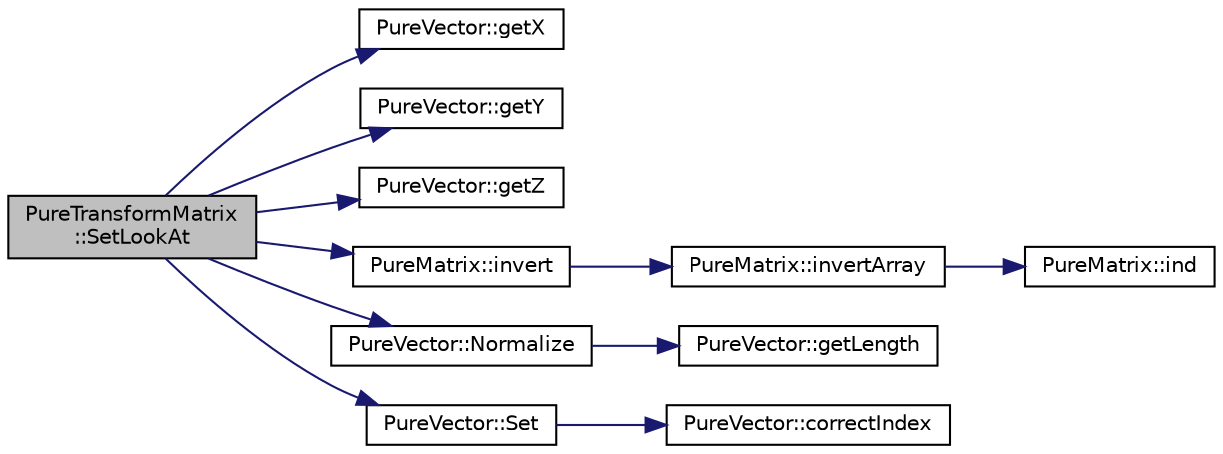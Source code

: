 digraph "PureTransformMatrix::SetLookAt"
{
 // LATEX_PDF_SIZE
  edge [fontname="Helvetica",fontsize="10",labelfontname="Helvetica",labelfontsize="10"];
  node [fontname="Helvetica",fontsize="10",shape=record];
  rankdir="LR";
  Node1 [label="PureTransformMatrix\l::SetLookAt",height=0.2,width=0.4,color="black", fillcolor="grey75", style="filled", fontcolor="black",tooltip="Sets the matrix to represent a view matrix in world coordinate system."];
  Node1 -> Node2 [color="midnightblue",fontsize="10",style="solid",fontname="Helvetica"];
  Node2 [label="PureVector::getX",height=0.2,width=0.4,color="black", fillcolor="white", style="filled",URL="$class_pure_vector.html#a1671b6f7232f6cacd5b25e2e0078caa8",tooltip="Gets the X-coordinate."];
  Node1 -> Node3 [color="midnightblue",fontsize="10",style="solid",fontname="Helvetica"];
  Node3 [label="PureVector::getY",height=0.2,width=0.4,color="black", fillcolor="white", style="filled",URL="$class_pure_vector.html#ad3f280e052c74e30635f16def6f3fdff",tooltip="Gets the Y-coordinate."];
  Node1 -> Node4 [color="midnightblue",fontsize="10",style="solid",fontname="Helvetica"];
  Node4 [label="PureVector::getZ",height=0.2,width=0.4,color="black", fillcolor="white", style="filled",URL="$class_pure_vector.html#a0c7e17a5a9297eeefe11ac08611f4339",tooltip="Gets the Z-coordinate."];
  Node1 -> Node5 [color="midnightblue",fontsize="10",style="solid",fontname="Helvetica"];
  Node5 [label="PureMatrix::invert",height=0.2,width=0.4,color="black", fillcolor="white", style="filled",URL="$class_pure_matrix.html#af03c29d350c327eb4d8268092fa2d52f",tooltip="Inverts the matrix."];
  Node5 -> Node6 [color="midnightblue",fontsize="10",style="solid",fontname="Helvetica"];
  Node6 [label="PureMatrix::invertArray",height=0.2,width=0.4,color="black", fillcolor="white", style="filled",URL="$class_pure_matrix.html#a73f4f8de4e43730af599a5f3c1eae1f3",tooltip="Treats the given array as a matrix and inverts it."];
  Node6 -> Node7 [color="midnightblue",fontsize="10",style="solid",fontname="Helvetica"];
  Node7 [label="PureMatrix::ind",height=0.2,width=0.4,color="black", fillcolor="white", style="filled",URL="$class_pure_matrix.html#aeb96ec1d85ab4cfa73e308badf95591a",tooltip="Returns index of cell in given row and column."];
  Node1 -> Node8 [color="midnightblue",fontsize="10",style="solid",fontname="Helvetica"];
  Node8 [label="PureVector::Normalize",height=0.2,width=0.4,color="black", fillcolor="white", style="filled",URL="$class_pure_vector.html#a011fd4f34f4a288519986fe51219c245",tooltip="Normalizes the coordinates."];
  Node8 -> Node9 [color="midnightblue",fontsize="10",style="solid",fontname="Helvetica"];
  Node9 [label="PureVector::getLength",height=0.2,width=0.4,color="black", fillcolor="white", style="filled",URL="$class_pure_vector.html#ab46a1c67a233f83d514d96194481f747",tooltip="Gets the length."];
  Node1 -> Node10 [color="midnightblue",fontsize="10",style="solid",fontname="Helvetica"];
  Node10 [label="PureVector::Set",height=0.2,width=0.4,color="black", fillcolor="white", style="filled",URL="$class_pure_vector.html#a7a06ddc19979aa3bbe17514071ed66c8",tooltip="Sets the value at the given index."];
  Node10 -> Node11 [color="midnightblue",fontsize="10",style="solid",fontname="Helvetica"];
  Node11 [label="PureVector::correctIndex",height=0.2,width=0.4,color="black", fillcolor="white", style="filled",URL="$class_pure_vector.html#a3a76805b3935eadb52ac7cf41dfd981b",tooltip=" "];
}
